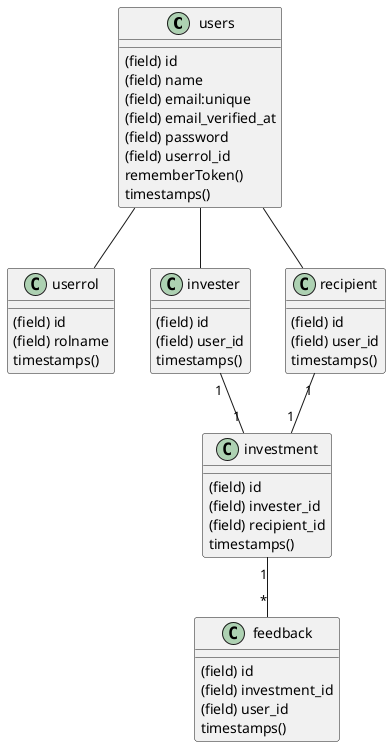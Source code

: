 @startuml
class users{
   (field) id
   (field) name
   (field) email:unique
   (field) email_verified_at
   (field) password
   (field) userrol_id
    rememberToken()
    timestamps()
}
class investment{
    (field) id
    (field) invester_id
    (field) recipient_id
    timestamps()
}
class feedback{
    (field) id
    (field) investment_id
    (field) user_id
    timestamps()
}
class userrol{
    (field) id
    (field) rolname
    timestamps()
}
class invester{
   (field) id
   (field) user_id
    timestamps()
}
class recipient{
   (field) id
   (field) user_id
    timestamps()
}
users -- recipient
users -- invester
users -- userrol
invester "1" -- "1" investment
recipient "1" -- "1" investment
investment "1" -- "*" feedback

@enduml
